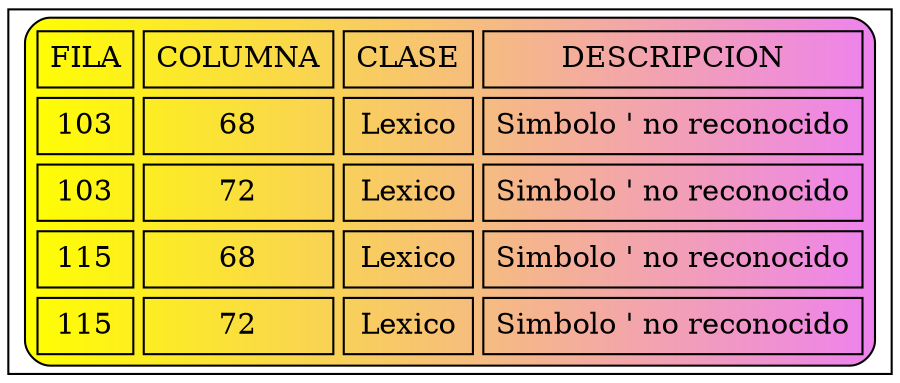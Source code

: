 digraph G{
node [shape=record];
a0 [label=<<TABLE border="1" cellspacing="5" cellpadding="5" style="rounded" bgcolor="yellow:violet">
"<TR><TD>FILA</TD><TD>COLUMNA</TD><TD>CLASE</TD><TD>DESCRIPCION</TD></TR>
<TR><TD>103</TD><TD>68</TD><TD>Lexico</TD><TD>Simbolo ' no reconocido</TD></TR>
<TR><TD>103</TD><TD>72</TD><TD>Lexico</TD><TD>Simbolo ' no reconocido</TD></TR>
<TR><TD>115</TD><TD>68</TD><TD>Lexico</TD><TD>Simbolo ' no reconocido</TD></TR>
<TR><TD>115</TD><TD>72</TD><TD>Lexico</TD><TD>Simbolo ' no reconocido</TD></TR>
</TABLE>>];
}